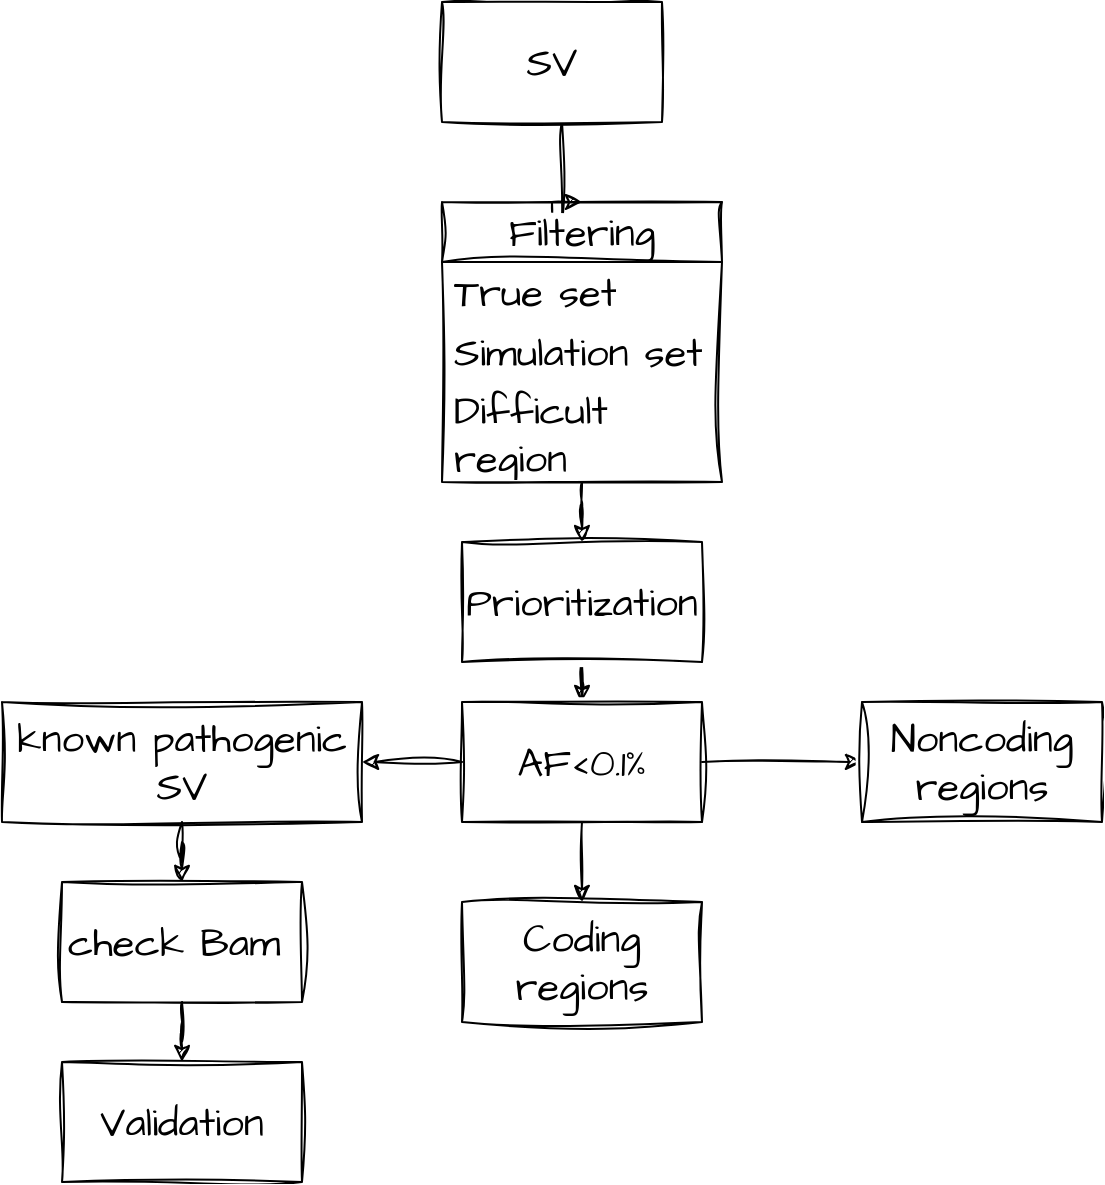 <mxfile version="21.6.2" type="github">
  <diagram id="C5RBs43oDa-KdzZeNtuy" name="Page-1">
    <mxGraphModel dx="2261" dy="764" grid="1" gridSize="10" guides="1" tooltips="1" connect="1" arrows="1" fold="1" page="1" pageScale="1" pageWidth="827" pageHeight="1169" math="0" shadow="0">
      <root>
        <mxCell id="WIyWlLk6GJQsqaUBKTNV-0" />
        <mxCell id="WIyWlLk6GJQsqaUBKTNV-1" parent="WIyWlLk6GJQsqaUBKTNV-0" />
        <mxCell id="TH0lavf4MSD1X9bRreIo-23" value="" style="edgeStyle=orthogonalEdgeStyle;rounded=0;sketch=1;hachureGap=4;jiggle=2;curveFitting=1;orthogonalLoop=1;jettySize=auto;html=1;fontFamily=Architects Daughter;fontSource=https%3A%2F%2Ffonts.googleapis.com%2Fcss%3Ffamily%3DArchitects%2BDaughter;fontSize=16;entryX=0.5;entryY=0;entryDx=0;entryDy=0;" parent="WIyWlLk6GJQsqaUBKTNV-1" source="TH0lavf4MSD1X9bRreIo-4" target="TH0lavf4MSD1X9bRreIo-14" edge="1">
          <mxGeometry relative="1" as="geometry">
            <Array as="points">
              <mxPoint x="220" y="170" />
              <mxPoint x="215" y="170" />
            </Array>
          </mxGeometry>
        </mxCell>
        <mxCell id="TH0lavf4MSD1X9bRreIo-4" value="SV" style="rounded=0;whiteSpace=wrap;html=1;sketch=1;hachureGap=4;jiggle=2;curveFitting=1;fontFamily=Architects Daughter;fontSource=https%3A%2F%2Ffonts.googleapis.com%2Fcss%3Ffamily%3DArchitects%2BDaughter;fontSize=20;" parent="WIyWlLk6GJQsqaUBKTNV-1" vertex="1">
          <mxGeometry x="160" y="60" width="110" height="60" as="geometry" />
        </mxCell>
        <mxCell id="TH0lavf4MSD1X9bRreIo-26" value="" style="edgeStyle=orthogonalEdgeStyle;rounded=0;sketch=1;hachureGap=4;jiggle=2;curveFitting=1;orthogonalLoop=1;jettySize=auto;html=1;fontFamily=Architects Daughter;fontSource=https%3A%2F%2Ffonts.googleapis.com%2Fcss%3Ffamily%3DArchitects%2BDaughter;fontSize=16;" parent="WIyWlLk6GJQsqaUBKTNV-1" source="TH0lavf4MSD1X9bRreIo-14" target="TH0lavf4MSD1X9bRreIo-25" edge="1">
          <mxGeometry relative="1" as="geometry" />
        </mxCell>
        <mxCell id="TH0lavf4MSD1X9bRreIo-14" value="Filtering" style="swimlane;fontStyle=0;childLayout=stackLayout;horizontal=1;startSize=30;horizontalStack=0;resizeParent=1;resizeParentMax=0;resizeLast=0;collapsible=1;marginBottom=0;whiteSpace=wrap;html=1;sketch=1;hachureGap=4;jiggle=2;curveFitting=1;fontFamily=Architects Daughter;fontSource=https%3A%2F%2Ffonts.googleapis.com%2Fcss%3Ffamily%3DArchitects%2BDaughter;fontSize=20;" parent="WIyWlLk6GJQsqaUBKTNV-1" vertex="1">
          <mxGeometry x="160" y="160" width="140" height="140" as="geometry" />
        </mxCell>
        <mxCell id="TH0lavf4MSD1X9bRreIo-15" value="True set" style="text;strokeColor=none;fillColor=none;align=left;verticalAlign=middle;spacingLeft=4;spacingRight=4;overflow=hidden;points=[[0,0.5],[1,0.5]];portConstraint=eastwest;rotatable=0;whiteSpace=wrap;html=1;fontSize=20;fontFamily=Architects Daughter;" parent="TH0lavf4MSD1X9bRreIo-14" vertex="1">
          <mxGeometry y="30" width="140" height="30" as="geometry" />
        </mxCell>
        <mxCell id="TH0lavf4MSD1X9bRreIo-16" value="Simulation set" style="text;strokeColor=none;fillColor=none;align=left;verticalAlign=middle;spacingLeft=4;spacingRight=4;overflow=hidden;points=[[0,0.5],[1,0.5]];portConstraint=eastwest;rotatable=0;whiteSpace=wrap;html=1;fontSize=20;fontFamily=Architects Daughter;" parent="TH0lavf4MSD1X9bRreIo-14" vertex="1">
          <mxGeometry y="60" width="140" height="30" as="geometry" />
        </mxCell>
        <mxCell id="TH0lavf4MSD1X9bRreIo-17" value="Difficult region" style="text;strokeColor=none;fillColor=none;align=left;verticalAlign=middle;spacingLeft=4;spacingRight=4;overflow=hidden;points=[[0,0.5],[1,0.5]];portConstraint=eastwest;rotatable=0;whiteSpace=wrap;html=1;fontSize=20;fontFamily=Architects Daughter;" parent="TH0lavf4MSD1X9bRreIo-14" vertex="1">
          <mxGeometry y="90" width="140" height="50" as="geometry" />
        </mxCell>
        <mxCell id="B3hVIiiZL2IweueDpwZQ-1" value="" style="edgeStyle=orthogonalEdgeStyle;rounded=0;sketch=1;hachureGap=4;jiggle=2;curveFitting=1;orthogonalLoop=1;jettySize=auto;html=1;fontFamily=Architects Daughter;fontSource=https%3A%2F%2Ffonts.googleapis.com%2Fcss%3Ffamily%3DArchitects%2BDaughter;fontSize=16;" edge="1" parent="WIyWlLk6GJQsqaUBKTNV-1" source="TH0lavf4MSD1X9bRreIo-25" target="B3hVIiiZL2IweueDpwZQ-0">
          <mxGeometry relative="1" as="geometry" />
        </mxCell>
        <mxCell id="TH0lavf4MSD1X9bRreIo-25" value="Prioritization" style="whiteSpace=wrap;html=1;fontSize=20;fontFamily=Architects Daughter;fontStyle=0;startSize=30;sketch=1;hachureGap=4;jiggle=2;curveFitting=1;fontSource=https%3A%2F%2Ffonts.googleapis.com%2Fcss%3Ffamily%3DArchitects%2BDaughter;" parent="WIyWlLk6GJQsqaUBKTNV-1" vertex="1">
          <mxGeometry x="170" y="330" width="120" height="60" as="geometry" />
        </mxCell>
        <mxCell id="B3hVIiiZL2IweueDpwZQ-3" value="" style="edgeStyle=orthogonalEdgeStyle;rounded=0;sketch=1;hachureGap=4;jiggle=2;curveFitting=1;orthogonalLoop=1;jettySize=auto;html=1;fontFamily=Architects Daughter;fontSource=https%3A%2F%2Ffonts.googleapis.com%2Fcss%3Ffamily%3DArchitects%2BDaughter;fontSize=16;" edge="1" parent="WIyWlLk6GJQsqaUBKTNV-1" source="B3hVIiiZL2IweueDpwZQ-0" target="B3hVIiiZL2IweueDpwZQ-2">
          <mxGeometry relative="1" as="geometry" />
        </mxCell>
        <mxCell id="B3hVIiiZL2IweueDpwZQ-5" value="" style="edgeStyle=orthogonalEdgeStyle;rounded=0;sketch=1;hachureGap=4;jiggle=2;curveFitting=1;orthogonalLoop=1;jettySize=auto;html=1;fontFamily=Architects Daughter;fontSource=https%3A%2F%2Ffonts.googleapis.com%2Fcss%3Ffamily%3DArchitects%2BDaughter;fontSize=16;" edge="1" parent="WIyWlLk6GJQsqaUBKTNV-1" source="B3hVIiiZL2IweueDpwZQ-0" target="B3hVIiiZL2IweueDpwZQ-4">
          <mxGeometry relative="1" as="geometry" />
        </mxCell>
        <mxCell id="B3hVIiiZL2IweueDpwZQ-7" value="" style="edgeStyle=orthogonalEdgeStyle;rounded=0;sketch=1;hachureGap=4;jiggle=2;curveFitting=1;orthogonalLoop=1;jettySize=auto;html=1;fontFamily=Architects Daughter;fontSource=https%3A%2F%2Ffonts.googleapis.com%2Fcss%3Ffamily%3DArchitects%2BDaughter;fontSize=16;" edge="1" parent="WIyWlLk6GJQsqaUBKTNV-1" source="B3hVIiiZL2IweueDpwZQ-0" target="B3hVIiiZL2IweueDpwZQ-6">
          <mxGeometry relative="1" as="geometry" />
        </mxCell>
        <mxCell id="B3hVIiiZL2IweueDpwZQ-0" value="AF&amp;lt;0.1%" style="whiteSpace=wrap;html=1;fontSize=20;fontFamily=Architects Daughter;fontStyle=0;startSize=30;sketch=1;hachureGap=4;jiggle=2;curveFitting=1;fontSource=https%3A%2F%2Ffonts.googleapis.com%2Fcss%3Ffamily%3DArchitects%2BDaughter;" vertex="1" parent="WIyWlLk6GJQsqaUBKTNV-1">
          <mxGeometry x="170" y="410" width="120" height="60" as="geometry" />
        </mxCell>
        <mxCell id="B3hVIiiZL2IweueDpwZQ-9" value="" style="edgeStyle=orthogonalEdgeStyle;rounded=0;sketch=1;hachureGap=4;jiggle=2;curveFitting=1;orthogonalLoop=1;jettySize=auto;html=1;fontFamily=Architects Daughter;fontSource=https%3A%2F%2Ffonts.googleapis.com%2Fcss%3Ffamily%3DArchitects%2BDaughter;fontSize=16;" edge="1" parent="WIyWlLk6GJQsqaUBKTNV-1" source="B3hVIiiZL2IweueDpwZQ-2" target="B3hVIiiZL2IweueDpwZQ-8">
          <mxGeometry relative="1" as="geometry" />
        </mxCell>
        <mxCell id="B3hVIiiZL2IweueDpwZQ-2" value="known pathogenic SV" style="whiteSpace=wrap;html=1;fontSize=20;fontFamily=Architects Daughter;fontStyle=0;startSize=30;sketch=1;hachureGap=4;jiggle=2;curveFitting=1;fontSource=https%3A%2F%2Ffonts.googleapis.com%2Fcss%3Ffamily%3DArchitects%2BDaughter;" vertex="1" parent="WIyWlLk6GJQsqaUBKTNV-1">
          <mxGeometry x="-60" y="410" width="180" height="60" as="geometry" />
        </mxCell>
        <mxCell id="B3hVIiiZL2IweueDpwZQ-4" value="Coding regions" style="whiteSpace=wrap;html=1;fontSize=20;fontFamily=Architects Daughter;fontStyle=0;startSize=30;sketch=1;hachureGap=4;jiggle=2;curveFitting=1;fontSource=https%3A%2F%2Ffonts.googleapis.com%2Fcss%3Ffamily%3DArchitects%2BDaughter;" vertex="1" parent="WIyWlLk6GJQsqaUBKTNV-1">
          <mxGeometry x="170" y="510" width="120" height="60" as="geometry" />
        </mxCell>
        <mxCell id="B3hVIiiZL2IweueDpwZQ-6" value="Noncoding regions" style="whiteSpace=wrap;html=1;fontSize=20;fontFamily=Architects Daughter;fontStyle=0;startSize=30;sketch=1;hachureGap=4;jiggle=2;curveFitting=1;fontSource=https%3A%2F%2Ffonts.googleapis.com%2Fcss%3Ffamily%3DArchitects%2BDaughter;" vertex="1" parent="WIyWlLk6GJQsqaUBKTNV-1">
          <mxGeometry x="370" y="410" width="120" height="60" as="geometry" />
        </mxCell>
        <mxCell id="B3hVIiiZL2IweueDpwZQ-11" value="" style="edgeStyle=orthogonalEdgeStyle;rounded=0;sketch=1;hachureGap=4;jiggle=2;curveFitting=1;orthogonalLoop=1;jettySize=auto;html=1;fontFamily=Architects Daughter;fontSource=https%3A%2F%2Ffonts.googleapis.com%2Fcss%3Ffamily%3DArchitects%2BDaughter;fontSize=16;" edge="1" parent="WIyWlLk6GJQsqaUBKTNV-1" source="B3hVIiiZL2IweueDpwZQ-8" target="B3hVIiiZL2IweueDpwZQ-10">
          <mxGeometry relative="1" as="geometry" />
        </mxCell>
        <mxCell id="B3hVIiiZL2IweueDpwZQ-8" value="check Bam&amp;nbsp;" style="whiteSpace=wrap;html=1;fontSize=20;fontFamily=Architects Daughter;fontStyle=0;startSize=30;sketch=1;hachureGap=4;jiggle=2;curveFitting=1;fontSource=https%3A%2F%2Ffonts.googleapis.com%2Fcss%3Ffamily%3DArchitects%2BDaughter;" vertex="1" parent="WIyWlLk6GJQsqaUBKTNV-1">
          <mxGeometry x="-30" y="500" width="120" height="60" as="geometry" />
        </mxCell>
        <mxCell id="B3hVIiiZL2IweueDpwZQ-10" value="Validation" style="whiteSpace=wrap;html=1;fontSize=20;fontFamily=Architects Daughter;fontStyle=0;startSize=30;sketch=1;hachureGap=4;jiggle=2;curveFitting=1;fontSource=https%3A%2F%2Ffonts.googleapis.com%2Fcss%3Ffamily%3DArchitects%2BDaughter;" vertex="1" parent="WIyWlLk6GJQsqaUBKTNV-1">
          <mxGeometry x="-30" y="590" width="120" height="60" as="geometry" />
        </mxCell>
      </root>
    </mxGraphModel>
  </diagram>
</mxfile>
